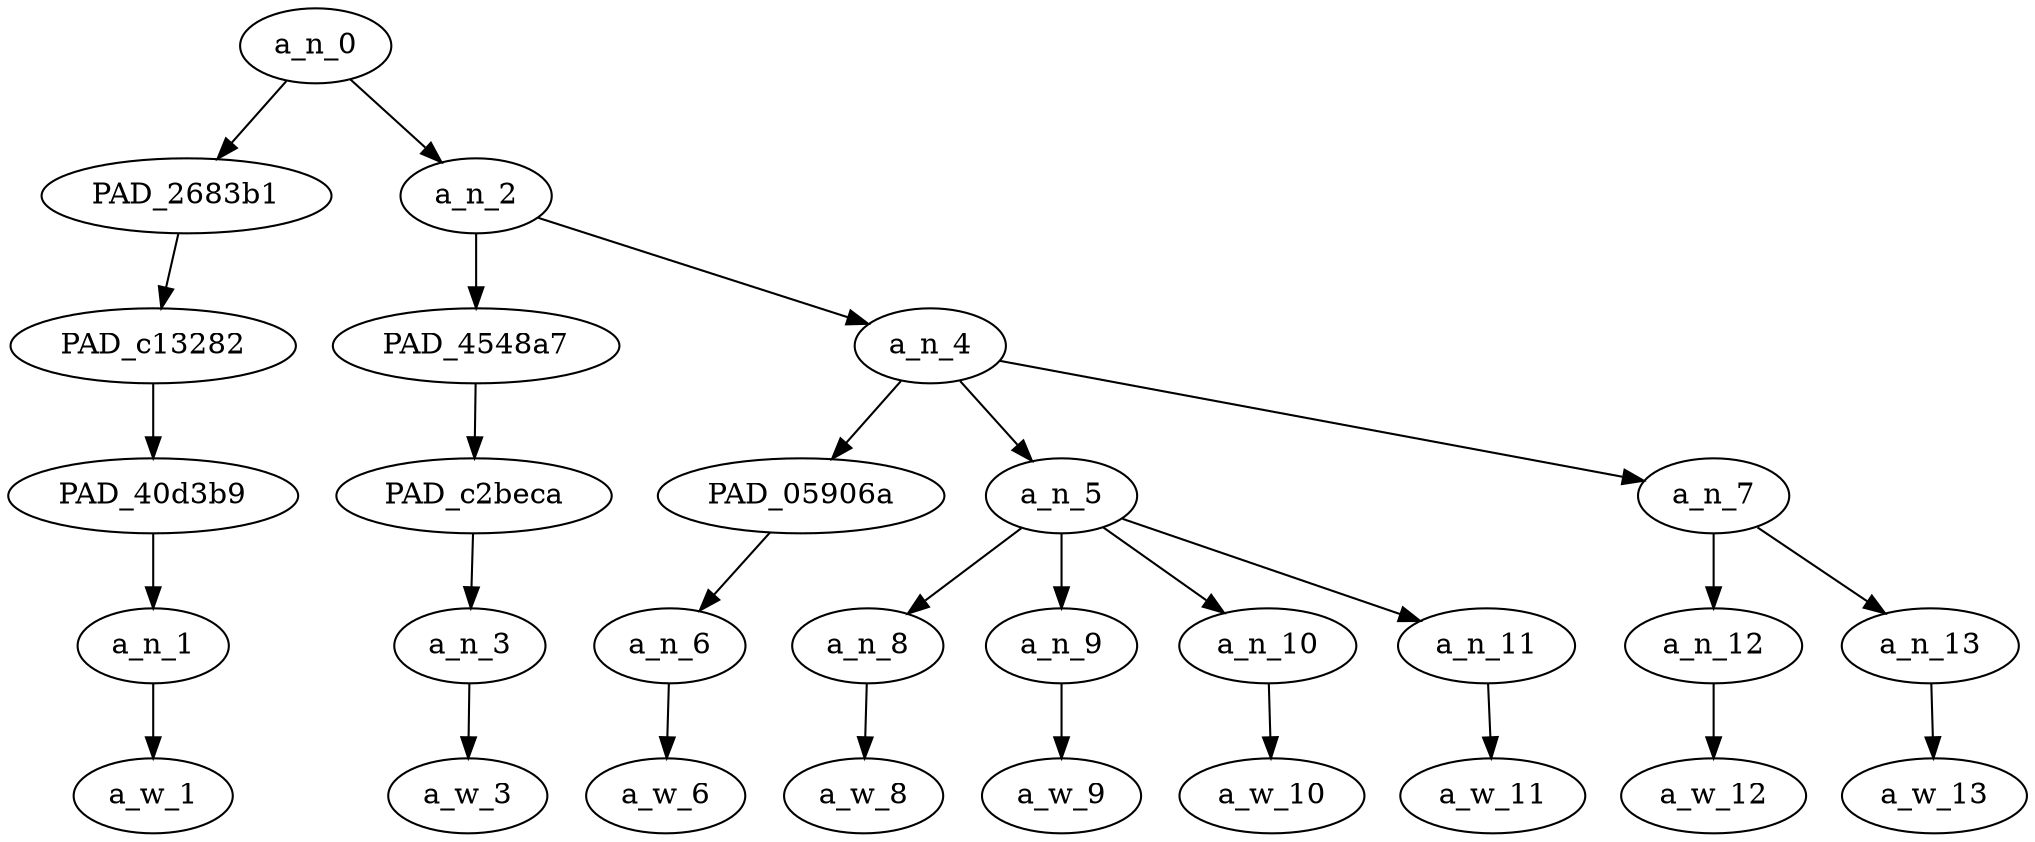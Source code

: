 strict digraph "" {
	a_n_0	[div_dir=1,
		index=0,
		level=5,
		pos="1.6666666666666667,5!",
		text_span="[0, 1, 2, 3, 4, 5, 6, 7, 8]",
		value=1.00000000];
	PAD_2683b1	[div_dir=1,
		index=0,
		level=4,
		pos="0.0,4!",
		text_span="[0]",
		value=0.05602189];
	a_n_0 -> PAD_2683b1;
	a_n_2	[div_dir=1,
		index=1,
		level=4,
		pos="3.3333333333333335,4!",
		text_span="[1, 2, 3, 4, 5, 6, 7, 8]",
		value=0.94365330];
	a_n_0 -> a_n_2;
	PAD_c13282	[div_dir=1,
		index=0,
		level=3,
		pos="0.0,3!",
		text_span="[0]",
		value=0.05602189];
	PAD_2683b1 -> PAD_c13282;
	PAD_40d3b9	[div_dir=1,
		index=0,
		level=2,
		pos="0.0,2!",
		text_span="[0]",
		value=0.05602189];
	PAD_c13282 -> PAD_40d3b9;
	a_n_1	[div_dir=1,
		index=0,
		level=1,
		pos="0.0,1!",
		text_span="[0]",
		value=0.05602189];
	PAD_40d3b9 -> a_n_1;
	a_w_1	[div_dir=0,
		index=0,
		level=0,
		pos="0,0!",
		text_span="[0]",
		value=it];
	a_n_1 -> a_w_1;
	PAD_4548a7	[div_dir=-1,
		index=1,
		level=3,
		pos="1.0,3!",
		text_span="[1]",
		value=0.07699587];
	a_n_2 -> PAD_4548a7;
	a_n_4	[div_dir=1,
		index=2,
		level=3,
		pos="5.666666666666667,3!",
		text_span="[2, 3, 4, 5, 6, 7, 8]",
		value=0.86654605];
	a_n_2 -> a_n_4;
	PAD_c2beca	[div_dir=-1,
		index=1,
		level=2,
		pos="1.0,2!",
		text_span="[1]",
		value=0.07699587];
	PAD_4548a7 -> PAD_c2beca;
	a_n_3	[div_dir=-1,
		index=1,
		level=1,
		pos="1.0,1!",
		text_span="[1]",
		value=0.07699587];
	PAD_c2beca -> a_n_3;
	a_w_3	[div_dir=0,
		index=1,
		level=0,
		pos="1,0!",
		text_span="[1]",
		value=ain];
	a_n_3 -> a_w_3;
	PAD_05906a	[div_dir=1,
		index=3,
		level=2,
		pos="6.0,2!",
		text_span="[6]",
		value=0.06186491];
	a_n_4 -> PAD_05906a;
	a_n_5	[div_dir=1,
		index=2,
		level=2,
		pos="3.5,2!",
		text_span="[2, 3, 4, 5]",
		value=0.29322697];
	a_n_4 -> a_n_5;
	a_n_7	[div_dir=1,
		index=4,
		level=2,
		pos="7.5,2!",
		text_span="[7, 8]",
		value=0.51125742];
	a_n_4 -> a_n_7;
	a_n_6	[div_dir=1,
		index=6,
		level=1,
		pos="6.0,1!",
		text_span="[6]",
		value=0.06186491];
	PAD_05906a -> a_n_6;
	a_w_6	[div_dir=0,
		index=6,
		level=0,
		pos="6,0!",
		text_span="[6]",
		value=and];
	a_n_6 -> a_w_6;
	a_n_8	[div_dir=1,
		index=2,
		level=1,
		pos="2.0,1!",
		text_span="[2]",
		value=0.06200293];
	a_n_5 -> a_n_8;
	a_n_9	[div_dir=1,
		index=3,
		level=1,
		pos="3.0,1!",
		text_span="[3]",
		value=0.05453489];
	a_n_5 -> a_n_9;
	a_n_10	[div_dir=-1,
		index=4,
		level=1,
		pos="4.0,1!",
		text_span="[4]",
		value=0.11490961];
	a_n_5 -> a_n_10;
	a_n_11	[div_dir=1,
		index=5,
		level=1,
		pos="5.0,1!",
		text_span="[5]",
		value=0.06177546];
	a_n_5 -> a_n_11;
	a_w_8	[div_dir=0,
		index=2,
		level=0,
		pos="2,0!",
		text_span="[2]",
		value=t];
	a_n_8 -> a_w_8;
	a_w_9	[div_dir=0,
		index=3,
		level=0,
		pos="3,0!",
		text_span="[3]",
		value=even];
	a_n_9 -> a_w_9;
	a_w_10	[div_dir=0,
		index=4,
		level=0,
		pos="4,0!",
		text_span="[4]",
		value=noon];
	a_n_10 -> a_w_10;
	a_w_11	[div_dir=0,
		index=5,
		level=0,
		pos="5,0!",
		text_span="[5]",
		value=yet];
	a_n_11 -> a_w_11;
	a_n_12	[div_dir=1,
		index=7,
		level=1,
		pos="7.0,1!",
		text_span="[7]",
		value=0.38339443];
	a_n_7 -> a_n_12;
	a_n_13	[div_dir=-1,
		index=8,
		level=1,
		pos="8.0,1!",
		text_span="[8]",
		value=0.12775424];
	a_n_7 -> a_n_13;
	a_w_12	[div_dir=0,
		index=7,
		level=0,
		pos="7,0!",
		text_span="[7]",
		value=niggas];
	a_n_12 -> a_w_12;
	a_w_13	[div_dir=0,
		index=8,
		level=0,
		pos="8,0!",
		text_span="[8]",
		value=lying];
	a_n_13 -> a_w_13;
}
